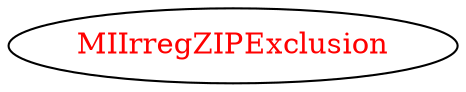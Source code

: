 digraph dependencyGraph {
 concentrate=true;
 ranksep="2.0";
 rankdir="LR"; 
 splines="ortho";
"MIIrregZIPExclusion" [fontcolor="red"];
}